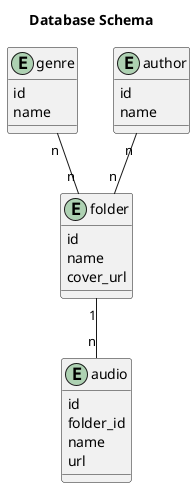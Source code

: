 @startuml Database Schema
    title Database Schema

    entity audio {
        id
        folder_id
        name
        url
    }
    entity folder {
        id
        name
        cover_url
    }
    entity genre {
        id
        name
    }
    entity author {
        id
        name
    }


    author "n" -- "n" folder
    folder "1" -- "n" audio
    genre "n" -- "n" folder

@enduml